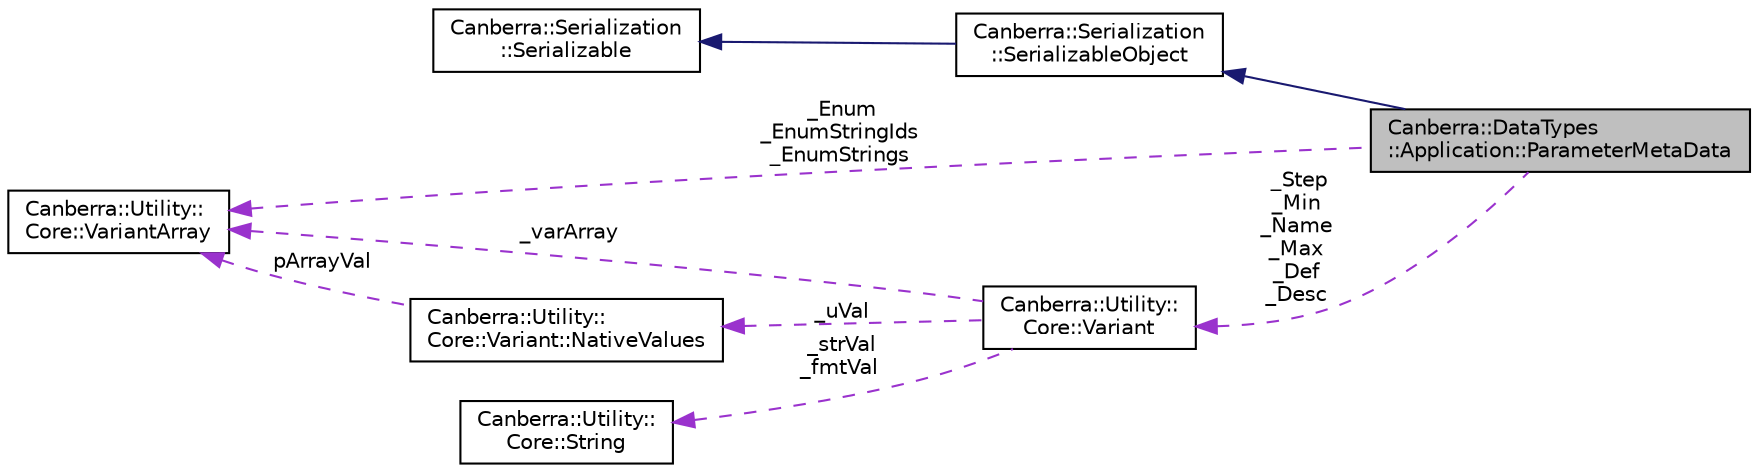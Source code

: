 digraph "Canberra::DataTypes::Application::ParameterMetaData"
{
  edge [fontname="Helvetica",fontsize="10",labelfontname="Helvetica",labelfontsize="10"];
  node [fontname="Helvetica",fontsize="10",shape=record];
  rankdir="LR";
  Node3 [label="Canberra::DataTypes\l::Application::ParameterMetaData",height=0.2,width=0.4,color="black", fillcolor="grey75", style="filled", fontcolor="black"];
  Node4 -> Node3 [dir="back",color="midnightblue",fontsize="10",style="solid",fontname="Helvetica"];
  Node4 [label="Canberra::Serialization\l::SerializableObject",height=0.2,width=0.4,color="black", fillcolor="white", style="filled",URL="$d6/d98/class_canberra_1_1_serialization_1_1_serializable_object.html"];
  Node5 -> Node4 [dir="back",color="midnightblue",fontsize="10",style="solid",fontname="Helvetica"];
  Node5 [label="Canberra::Serialization\l::Serializable",height=0.2,width=0.4,color="black", fillcolor="white", style="filled",URL="$d0/d9f/class_canberra_1_1_serialization_1_1_serializable.html"];
  Node6 -> Node3 [dir="back",color="darkorchid3",fontsize="10",style="dashed",label=" _Enum\n_EnumStringIds\n_EnumStrings" ,fontname="Helvetica"];
  Node6 [label="Canberra::Utility::\lCore::VariantArray",height=0.2,width=0.4,color="black", fillcolor="white", style="filled",URL="$dd/dee/class_canberra_1_1_utility_1_1_core_1_1_variant_array.html"];
  Node7 -> Node3 [dir="back",color="darkorchid3",fontsize="10",style="dashed",label=" _Step\n_Min\n_Name\n_Max\n_Def\n_Desc" ,fontname="Helvetica"];
  Node7 [label="Canberra::Utility::\lCore::Variant",height=0.2,width=0.4,color="black", fillcolor="white", style="filled",URL="$d3/d79/class_canberra_1_1_utility_1_1_core_1_1_variant.html"];
  Node8 -> Node7 [dir="back",color="darkorchid3",fontsize="10",style="dashed",label=" _uVal" ,fontname="Helvetica"];
  Node8 [label="Canberra::Utility::\lCore::Variant::NativeValues",height=0.2,width=0.4,color="black", fillcolor="white", style="filled",URL="$d3/d79/class_canberra_1_1_utility_1_1_core_1_1_variant.html#de/db0/union_canberra_1_1_utility_1_1_core_1_1_variant_1_1_native_values"];
  Node6 -> Node8 [dir="back",color="darkorchid3",fontsize="10",style="dashed",label=" pArrayVal" ,fontname="Helvetica"];
  Node6 -> Node7 [dir="back",color="darkorchid3",fontsize="10",style="dashed",label=" _varArray" ,fontname="Helvetica"];
  Node9 -> Node7 [dir="back",color="darkorchid3",fontsize="10",style="dashed",label=" _strVal\n_fmtVal" ,fontname="Helvetica"];
  Node9 [label="Canberra::Utility::\lCore::String",height=0.2,width=0.4,color="black", fillcolor="white", style="filled",URL="$da/d1c/class_canberra_1_1_utility_1_1_core_1_1_string.html"];
}
